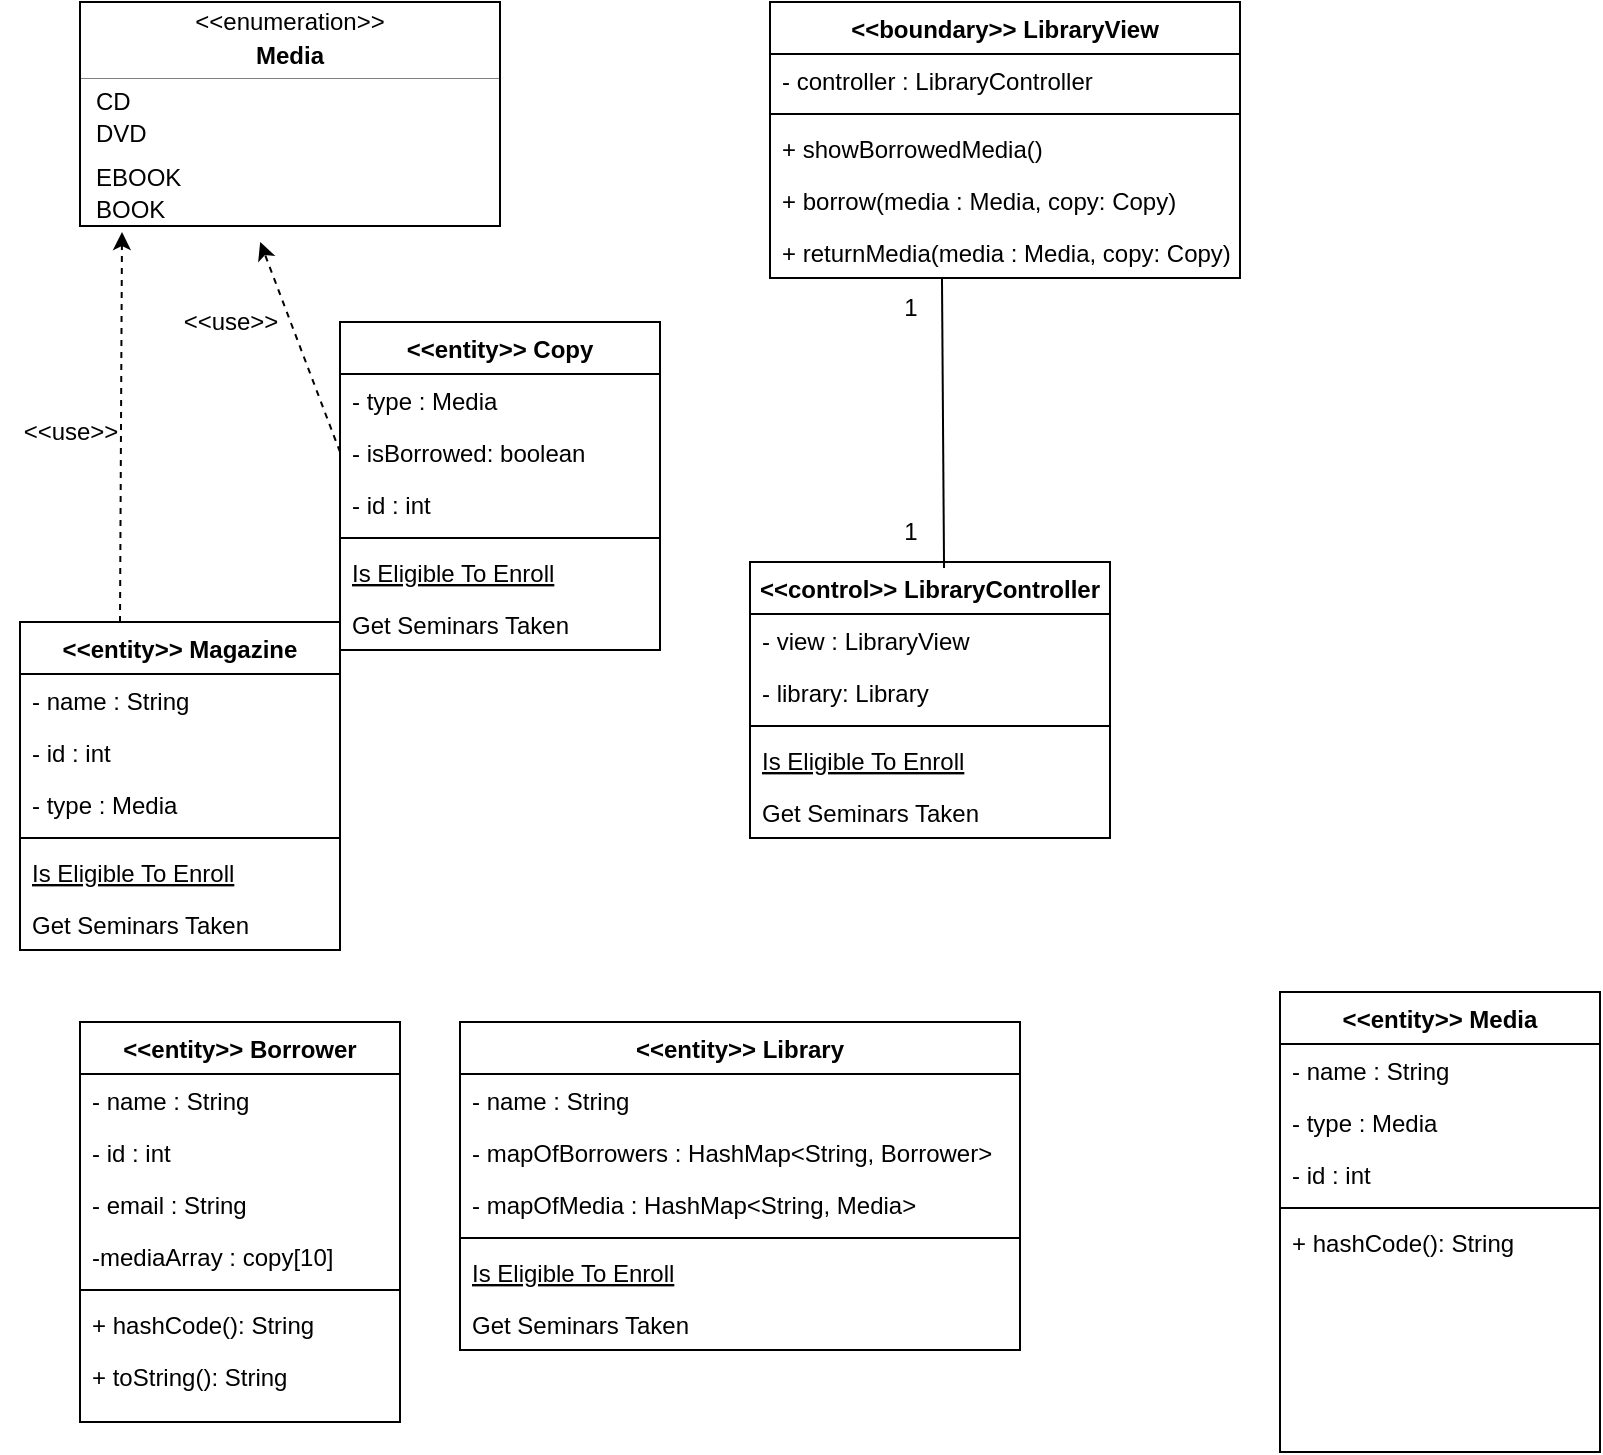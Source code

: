 <mxfile version="24.7.17">
  <diagram id="C5RBs43oDa-KdzZeNtuy" name="Page-1">
    <mxGraphModel dx="1434" dy="907" grid="1" gridSize="10" guides="1" tooltips="1" connect="1" arrows="1" fold="1" page="1" pageScale="1" pageWidth="827" pageHeight="1169" math="0" shadow="0">
      <root>
        <mxCell id="WIyWlLk6GJQsqaUBKTNV-0" />
        <mxCell id="WIyWlLk6GJQsqaUBKTNV-1" parent="WIyWlLk6GJQsqaUBKTNV-0" />
        <mxCell id="zkfFHV4jXpPFQw0GAbJ--0" value="&lt;&lt;entity&gt;&gt; Borrower" style="swimlane;fontStyle=1;align=center;verticalAlign=top;childLayout=stackLayout;horizontal=1;startSize=26;horizontalStack=0;resizeParent=1;resizeLast=0;collapsible=1;marginBottom=0;rounded=0;shadow=0;strokeWidth=1;" parent="WIyWlLk6GJQsqaUBKTNV-1" vertex="1">
          <mxGeometry x="50" y="540" width="160" height="200" as="geometry">
            <mxRectangle x="160" y="40" width="160" height="26" as="alternateBounds" />
          </mxGeometry>
        </mxCell>
        <mxCell id="zkfFHV4jXpPFQw0GAbJ--1" value="- name : String" style="text;align=left;verticalAlign=top;spacingLeft=4;spacingRight=4;overflow=hidden;rotatable=0;points=[[0,0.5],[1,0.5]];portConstraint=eastwest;" parent="zkfFHV4jXpPFQw0GAbJ--0" vertex="1">
          <mxGeometry y="26" width="160" height="26" as="geometry" />
        </mxCell>
        <mxCell id="zkfFHV4jXpPFQw0GAbJ--2" value="- id : int" style="text;align=left;verticalAlign=top;spacingLeft=4;spacingRight=4;overflow=hidden;rotatable=0;points=[[0,0.5],[1,0.5]];portConstraint=eastwest;rounded=0;shadow=0;html=0;" parent="zkfFHV4jXpPFQw0GAbJ--0" vertex="1">
          <mxGeometry y="52" width="160" height="26" as="geometry" />
        </mxCell>
        <mxCell id="zkfFHV4jXpPFQw0GAbJ--3" value="- email : String" style="text;align=left;verticalAlign=top;spacingLeft=4;spacingRight=4;overflow=hidden;rotatable=0;points=[[0,0.5],[1,0.5]];portConstraint=eastwest;rounded=0;shadow=0;html=0;" parent="zkfFHV4jXpPFQw0GAbJ--0" vertex="1">
          <mxGeometry y="78" width="160" height="26" as="geometry" />
        </mxCell>
        <mxCell id="ma6UMRY66uJNQE9papqi-45" value="-mediaArray : copy[10]" style="text;align=left;verticalAlign=top;spacingLeft=4;spacingRight=4;overflow=hidden;rotatable=0;points=[[0,0.5],[1,0.5]];portConstraint=eastwest;rounded=0;shadow=0;html=0;" parent="zkfFHV4jXpPFQw0GAbJ--0" vertex="1">
          <mxGeometry y="104" width="160" height="26" as="geometry" />
        </mxCell>
        <mxCell id="zkfFHV4jXpPFQw0GAbJ--4" value="" style="line;html=1;strokeWidth=1;align=left;verticalAlign=middle;spacingTop=-1;spacingLeft=3;spacingRight=3;rotatable=0;labelPosition=right;points=[];portConstraint=eastwest;" parent="zkfFHV4jXpPFQw0GAbJ--0" vertex="1">
          <mxGeometry y="130" width="160" height="8" as="geometry" />
        </mxCell>
        <mxCell id="zkfFHV4jXpPFQw0GAbJ--5" value="+ hashCode(): String" style="text;align=left;verticalAlign=top;spacingLeft=4;spacingRight=4;overflow=hidden;rotatable=0;points=[[0,0.5],[1,0.5]];portConstraint=eastwest;" parent="zkfFHV4jXpPFQw0GAbJ--0" vertex="1">
          <mxGeometry y="138" width="160" height="26" as="geometry" />
        </mxCell>
        <mxCell id="9-59tf8qXkFLzuCpbRaP-14" value="+ toString(): String" style="text;align=left;verticalAlign=top;spacingLeft=4;spacingRight=4;overflow=hidden;rotatable=0;points=[[0,0.5],[1,0.5]];portConstraint=eastwest;" vertex="1" parent="zkfFHV4jXpPFQw0GAbJ--0">
          <mxGeometry y="164" width="160" height="26" as="geometry" />
        </mxCell>
        <mxCell id="zkfFHV4jXpPFQw0GAbJ--6" value="&lt;&lt;entity&gt;&gt; Copy" style="swimlane;fontStyle=1;align=center;verticalAlign=top;childLayout=stackLayout;horizontal=1;startSize=26;horizontalStack=0;resizeParent=1;resizeLast=0;collapsible=1;marginBottom=0;rounded=0;shadow=0;strokeWidth=1;" parent="WIyWlLk6GJQsqaUBKTNV-1" vertex="1">
          <mxGeometry x="180" y="190" width="160" height="164" as="geometry">
            <mxRectangle x="130" y="380" width="160" height="26" as="alternateBounds" />
          </mxGeometry>
        </mxCell>
        <mxCell id="zkfFHV4jXpPFQw0GAbJ--7" value="- type : Media" style="text;align=left;verticalAlign=top;spacingLeft=4;spacingRight=4;overflow=hidden;rotatable=0;points=[[0,0.5],[1,0.5]];portConstraint=eastwest;" parent="zkfFHV4jXpPFQw0GAbJ--6" vertex="1">
          <mxGeometry y="26" width="160" height="26" as="geometry" />
        </mxCell>
        <mxCell id="zkfFHV4jXpPFQw0GAbJ--8" value="- isBorrowed: boolean" style="text;align=left;verticalAlign=top;spacingLeft=4;spacingRight=4;overflow=hidden;rotatable=0;points=[[0,0.5],[1,0.5]];portConstraint=eastwest;rounded=0;shadow=0;html=0;" parent="zkfFHV4jXpPFQw0GAbJ--6" vertex="1">
          <mxGeometry y="52" width="160" height="26" as="geometry" />
        </mxCell>
        <mxCell id="9-59tf8qXkFLzuCpbRaP-17" value="- id : int" style="text;align=left;verticalAlign=top;spacingLeft=4;spacingRight=4;overflow=hidden;rotatable=0;points=[[0,0.5],[1,0.5]];portConstraint=eastwest;rounded=0;shadow=0;html=0;" vertex="1" parent="zkfFHV4jXpPFQw0GAbJ--6">
          <mxGeometry y="78" width="160" height="26" as="geometry" />
        </mxCell>
        <mxCell id="zkfFHV4jXpPFQw0GAbJ--9" value="" style="line;html=1;strokeWidth=1;align=left;verticalAlign=middle;spacingTop=-1;spacingLeft=3;spacingRight=3;rotatable=0;labelPosition=right;points=[];portConstraint=eastwest;" parent="zkfFHV4jXpPFQw0GAbJ--6" vertex="1">
          <mxGeometry y="104" width="160" height="8" as="geometry" />
        </mxCell>
        <mxCell id="zkfFHV4jXpPFQw0GAbJ--10" value="Is Eligible To Enroll" style="text;align=left;verticalAlign=top;spacingLeft=4;spacingRight=4;overflow=hidden;rotatable=0;points=[[0,0.5],[1,0.5]];portConstraint=eastwest;fontStyle=4" parent="zkfFHV4jXpPFQw0GAbJ--6" vertex="1">
          <mxGeometry y="112" width="160" height="26" as="geometry" />
        </mxCell>
        <mxCell id="zkfFHV4jXpPFQw0GAbJ--11" value="Get Seminars Taken" style="text;align=left;verticalAlign=top;spacingLeft=4;spacingRight=4;overflow=hidden;rotatable=0;points=[[0,0.5],[1,0.5]];portConstraint=eastwest;" parent="zkfFHV4jXpPFQw0GAbJ--6" vertex="1">
          <mxGeometry y="138" width="160" height="26" as="geometry" />
        </mxCell>
        <mxCell id="ma6UMRY66uJNQE9papqi-0" value="&lt;&lt;entity&gt;&gt; Library" style="swimlane;fontStyle=1;align=center;verticalAlign=top;childLayout=stackLayout;horizontal=1;startSize=26;horizontalStack=0;resizeParent=1;resizeLast=0;collapsible=1;marginBottom=0;rounded=0;shadow=0;strokeWidth=1;" parent="WIyWlLk6GJQsqaUBKTNV-1" vertex="1">
          <mxGeometry x="240" y="540" width="280" height="164" as="geometry">
            <mxRectangle x="130" y="380" width="160" height="26" as="alternateBounds" />
          </mxGeometry>
        </mxCell>
        <mxCell id="ma6UMRY66uJNQE9papqi-1" value="- name : String" style="text;align=left;verticalAlign=top;spacingLeft=4;spacingRight=4;overflow=hidden;rotatable=0;points=[[0,0.5],[1,0.5]];portConstraint=eastwest;" parent="ma6UMRY66uJNQE9papqi-0" vertex="1">
          <mxGeometry y="26" width="280" height="26" as="geometry" />
        </mxCell>
        <mxCell id="9-59tf8qXkFLzuCpbRaP-9" value="- mapOfBorrowers : HashMap&lt;String, Borrower&gt;" style="text;align=left;verticalAlign=top;spacingLeft=4;spacingRight=4;overflow=hidden;rotatable=0;points=[[0,0.5],[1,0.5]];portConstraint=eastwest;rounded=0;shadow=0;html=0;" vertex="1" parent="ma6UMRY66uJNQE9papqi-0">
          <mxGeometry y="52" width="280" height="26" as="geometry" />
        </mxCell>
        <mxCell id="ma6UMRY66uJNQE9papqi-2" value="- mapOfMedia : HashMap&lt;String, Media&gt;" style="text;align=left;verticalAlign=top;spacingLeft=4;spacingRight=4;overflow=hidden;rotatable=0;points=[[0,0.5],[1,0.5]];portConstraint=eastwest;rounded=0;shadow=0;html=0;" parent="ma6UMRY66uJNQE9papqi-0" vertex="1">
          <mxGeometry y="78" width="280" height="26" as="geometry" />
        </mxCell>
        <mxCell id="ma6UMRY66uJNQE9papqi-3" value="" style="line;html=1;strokeWidth=1;align=left;verticalAlign=middle;spacingTop=-1;spacingLeft=3;spacingRight=3;rotatable=0;labelPosition=right;points=[];portConstraint=eastwest;" parent="ma6UMRY66uJNQE9papqi-0" vertex="1">
          <mxGeometry y="104" width="280" height="8" as="geometry" />
        </mxCell>
        <mxCell id="ma6UMRY66uJNQE9papqi-4" value="Is Eligible To Enroll" style="text;align=left;verticalAlign=top;spacingLeft=4;spacingRight=4;overflow=hidden;rotatable=0;points=[[0,0.5],[1,0.5]];portConstraint=eastwest;fontStyle=4" parent="ma6UMRY66uJNQE9papqi-0" vertex="1">
          <mxGeometry y="112" width="280" height="26" as="geometry" />
        </mxCell>
        <mxCell id="ma6UMRY66uJNQE9papqi-5" value="Get Seminars Taken" style="text;align=left;verticalAlign=top;spacingLeft=4;spacingRight=4;overflow=hidden;rotatable=0;points=[[0,0.5],[1,0.5]];portConstraint=eastwest;" parent="ma6UMRY66uJNQE9papqi-0" vertex="1">
          <mxGeometry y="138" width="280" height="26" as="geometry" />
        </mxCell>
        <mxCell id="ma6UMRY66uJNQE9papqi-6" value="&lt;&lt;control&gt;&gt; LibraryController" style="swimlane;fontStyle=1;align=center;verticalAlign=top;childLayout=stackLayout;horizontal=1;startSize=26;horizontalStack=0;resizeParent=1;resizeLast=0;collapsible=1;marginBottom=0;rounded=0;shadow=0;strokeWidth=1;" parent="WIyWlLk6GJQsqaUBKTNV-1" vertex="1">
          <mxGeometry x="385" y="310" width="180" height="138" as="geometry">
            <mxRectangle x="130" y="380" width="160" height="26" as="alternateBounds" />
          </mxGeometry>
        </mxCell>
        <mxCell id="ma6UMRY66uJNQE9papqi-7" value="- view : LibraryView" style="text;align=left;verticalAlign=top;spacingLeft=4;spacingRight=4;overflow=hidden;rotatable=0;points=[[0,0.5],[1,0.5]];portConstraint=eastwest;" parent="ma6UMRY66uJNQE9papqi-6" vertex="1">
          <mxGeometry y="26" width="180" height="26" as="geometry" />
        </mxCell>
        <mxCell id="ma6UMRY66uJNQE9papqi-8" value="- library: Library" style="text;align=left;verticalAlign=top;spacingLeft=4;spacingRight=4;overflow=hidden;rotatable=0;points=[[0,0.5],[1,0.5]];portConstraint=eastwest;rounded=0;shadow=0;html=0;" parent="ma6UMRY66uJNQE9papqi-6" vertex="1">
          <mxGeometry y="52" width="180" height="26" as="geometry" />
        </mxCell>
        <mxCell id="ma6UMRY66uJNQE9papqi-9" value="" style="line;html=1;strokeWidth=1;align=left;verticalAlign=middle;spacingTop=-1;spacingLeft=3;spacingRight=3;rotatable=0;labelPosition=right;points=[];portConstraint=eastwest;" parent="ma6UMRY66uJNQE9papqi-6" vertex="1">
          <mxGeometry y="78" width="180" height="8" as="geometry" />
        </mxCell>
        <mxCell id="ma6UMRY66uJNQE9papqi-10" value="Is Eligible To Enroll" style="text;align=left;verticalAlign=top;spacingLeft=4;spacingRight=4;overflow=hidden;rotatable=0;points=[[0,0.5],[1,0.5]];portConstraint=eastwest;fontStyle=4" parent="ma6UMRY66uJNQE9papqi-6" vertex="1">
          <mxGeometry y="86" width="180" height="26" as="geometry" />
        </mxCell>
        <mxCell id="ma6UMRY66uJNQE9papqi-11" value="Get Seminars Taken" style="text;align=left;verticalAlign=top;spacingLeft=4;spacingRight=4;overflow=hidden;rotatable=0;points=[[0,0.5],[1,0.5]];portConstraint=eastwest;" parent="ma6UMRY66uJNQE9papqi-6" vertex="1">
          <mxGeometry y="112" width="180" height="26" as="geometry" />
        </mxCell>
        <mxCell id="ma6UMRY66uJNQE9papqi-12" value="&lt;&lt;boundary&gt;&gt; LibraryView" style="swimlane;fontStyle=1;align=center;verticalAlign=top;childLayout=stackLayout;horizontal=1;startSize=26;horizontalStack=0;resizeParent=1;resizeLast=0;collapsible=1;marginBottom=0;rounded=0;shadow=0;strokeWidth=1;" parent="WIyWlLk6GJQsqaUBKTNV-1" vertex="1">
          <mxGeometry x="395" y="30" width="235" height="138" as="geometry">
            <mxRectangle x="130" y="380" width="160" height="26" as="alternateBounds" />
          </mxGeometry>
        </mxCell>
        <mxCell id="ma6UMRY66uJNQE9papqi-14" value="- controller : LibraryController" style="text;align=left;verticalAlign=top;spacingLeft=4;spacingRight=4;overflow=hidden;rotatable=0;points=[[0,0.5],[1,0.5]];portConstraint=eastwest;rounded=0;shadow=0;html=0;" parent="ma6UMRY66uJNQE9papqi-12" vertex="1">
          <mxGeometry y="26" width="235" height="26" as="geometry" />
        </mxCell>
        <mxCell id="ma6UMRY66uJNQE9papqi-15" value="" style="line;html=1;strokeWidth=1;align=left;verticalAlign=middle;spacingTop=-1;spacingLeft=3;spacingRight=3;rotatable=0;labelPosition=right;points=[];portConstraint=eastwest;" parent="ma6UMRY66uJNQE9papqi-12" vertex="1">
          <mxGeometry y="52" width="235" height="8" as="geometry" />
        </mxCell>
        <mxCell id="ma6UMRY66uJNQE9papqi-17" value="+ showBorrowedMedia()" style="text;align=left;verticalAlign=top;spacingLeft=4;spacingRight=4;overflow=hidden;rotatable=0;points=[[0,0.5],[1,0.5]];portConstraint=eastwest;" parent="ma6UMRY66uJNQE9papqi-12" vertex="1">
          <mxGeometry y="60" width="235" height="26" as="geometry" />
        </mxCell>
        <mxCell id="9-59tf8qXkFLzuCpbRaP-13" value="+ borrow(media : Media, copy: Copy)" style="text;align=left;verticalAlign=top;spacingLeft=4;spacingRight=4;overflow=hidden;rotatable=0;points=[[0,0.5],[1,0.5]];portConstraint=eastwest;" vertex="1" parent="ma6UMRY66uJNQE9papqi-12">
          <mxGeometry y="86" width="235" height="26" as="geometry" />
        </mxCell>
        <mxCell id="9-59tf8qXkFLzuCpbRaP-16" value="+ returnMedia(media : Media, copy: Copy)" style="text;align=left;verticalAlign=top;spacingLeft=4;spacingRight=4;overflow=hidden;rotatable=0;points=[[0,0.5],[1,0.5]];portConstraint=eastwest;" vertex="1" parent="ma6UMRY66uJNQE9papqi-12">
          <mxGeometry y="112" width="235" height="26" as="geometry" />
        </mxCell>
        <mxCell id="ma6UMRY66uJNQE9papqi-19" value="&lt;&lt;entity&gt;&gt; Media" style="swimlane;fontStyle=1;align=center;verticalAlign=top;childLayout=stackLayout;horizontal=1;startSize=26;horizontalStack=0;resizeParent=1;resizeLast=0;collapsible=1;marginBottom=0;rounded=0;shadow=0;strokeWidth=1;" parent="WIyWlLk6GJQsqaUBKTNV-1" vertex="1">
          <mxGeometry x="650" y="525" width="160" height="230" as="geometry">
            <mxRectangle x="130" y="380" width="160" height="26" as="alternateBounds" />
          </mxGeometry>
        </mxCell>
        <mxCell id="ma6UMRY66uJNQE9papqi-20" value="- name : String" style="text;align=left;verticalAlign=top;spacingLeft=4;spacingRight=4;overflow=hidden;rotatable=0;points=[[0,0.5],[1,0.5]];portConstraint=eastwest;" parent="ma6UMRY66uJNQE9papqi-19" vertex="1">
          <mxGeometry y="26" width="160" height="26" as="geometry" />
        </mxCell>
        <mxCell id="ma6UMRY66uJNQE9papqi-21" value="- type : Media" style="text;align=left;verticalAlign=top;spacingLeft=4;spacingRight=4;overflow=hidden;rotatable=0;points=[[0,0.5],[1,0.5]];portConstraint=eastwest;rounded=0;shadow=0;html=0;" parent="ma6UMRY66uJNQE9papqi-19" vertex="1">
          <mxGeometry y="52" width="160" height="26" as="geometry" />
        </mxCell>
        <mxCell id="ma6UMRY66uJNQE9papqi-43" value="- id : int" style="text;align=left;verticalAlign=top;spacingLeft=4;spacingRight=4;overflow=hidden;rotatable=0;points=[[0,0.5],[1,0.5]];portConstraint=eastwest;rounded=0;shadow=0;html=0;" parent="ma6UMRY66uJNQE9papqi-19" vertex="1">
          <mxGeometry y="78" width="160" height="26" as="geometry" />
        </mxCell>
        <mxCell id="ma6UMRY66uJNQE9papqi-22" value="" style="line;html=1;strokeWidth=1;align=left;verticalAlign=middle;spacingTop=-1;spacingLeft=3;spacingRight=3;rotatable=0;labelPosition=right;points=[];portConstraint=eastwest;" parent="ma6UMRY66uJNQE9papqi-19" vertex="1">
          <mxGeometry y="104" width="160" height="8" as="geometry" />
        </mxCell>
        <mxCell id="9-59tf8qXkFLzuCpbRaP-10" value="+ hashCode(): String" style="text;align=left;verticalAlign=top;spacingLeft=4;spacingRight=4;overflow=hidden;rotatable=0;points=[[0,0.5],[1,0.5]];portConstraint=eastwest;rounded=0;shadow=0;html=0;" vertex="1" parent="ma6UMRY66uJNQE9papqi-19">
          <mxGeometry y="112" width="160" height="26" as="geometry" />
        </mxCell>
        <mxCell id="ma6UMRY66uJNQE9papqi-25" value="&lt;&lt;entity&gt;&gt; Magazine" style="swimlane;fontStyle=1;align=center;verticalAlign=top;childLayout=stackLayout;horizontal=1;startSize=26;horizontalStack=0;resizeParent=1;resizeLast=0;collapsible=1;marginBottom=0;rounded=0;shadow=0;strokeWidth=1;" parent="WIyWlLk6GJQsqaUBKTNV-1" vertex="1">
          <mxGeometry x="20" y="340" width="160" height="164" as="geometry">
            <mxRectangle x="130" y="380" width="160" height="26" as="alternateBounds" />
          </mxGeometry>
        </mxCell>
        <mxCell id="ma6UMRY66uJNQE9papqi-26" value="- name : String" style="text;align=left;verticalAlign=top;spacingLeft=4;spacingRight=4;overflow=hidden;rotatable=0;points=[[0,0.5],[1,0.5]];portConstraint=eastwest;" parent="ma6UMRY66uJNQE9papqi-25" vertex="1">
          <mxGeometry y="26" width="160" height="26" as="geometry" />
        </mxCell>
        <mxCell id="ma6UMRY66uJNQE9papqi-27" value="- id : int" style="text;align=left;verticalAlign=top;spacingLeft=4;spacingRight=4;overflow=hidden;rotatable=0;points=[[0,0.5],[1,0.5]];portConstraint=eastwest;rounded=0;shadow=0;html=0;" parent="ma6UMRY66uJNQE9papqi-25" vertex="1">
          <mxGeometry y="52" width="160" height="26" as="geometry" />
        </mxCell>
        <mxCell id="9-59tf8qXkFLzuCpbRaP-15" value="- type : Media" style="text;align=left;verticalAlign=top;spacingLeft=4;spacingRight=4;overflow=hidden;rotatable=0;points=[[0,0.5],[1,0.5]];portConstraint=eastwest;rounded=0;shadow=0;html=0;" vertex="1" parent="ma6UMRY66uJNQE9papqi-25">
          <mxGeometry y="78" width="160" height="26" as="geometry" />
        </mxCell>
        <mxCell id="ma6UMRY66uJNQE9papqi-28" value="" style="line;html=1;strokeWidth=1;align=left;verticalAlign=middle;spacingTop=-1;spacingLeft=3;spacingRight=3;rotatable=0;labelPosition=right;points=[];portConstraint=eastwest;" parent="ma6UMRY66uJNQE9papqi-25" vertex="1">
          <mxGeometry y="104" width="160" height="8" as="geometry" />
        </mxCell>
        <mxCell id="ma6UMRY66uJNQE9papqi-29" value="Is Eligible To Enroll" style="text;align=left;verticalAlign=top;spacingLeft=4;spacingRight=4;overflow=hidden;rotatable=0;points=[[0,0.5],[1,0.5]];portConstraint=eastwest;fontStyle=4" parent="ma6UMRY66uJNQE9papqi-25" vertex="1">
          <mxGeometry y="112" width="160" height="26" as="geometry" />
        </mxCell>
        <mxCell id="ma6UMRY66uJNQE9papqi-30" value="Get Seminars Taken" style="text;align=left;verticalAlign=top;spacingLeft=4;spacingRight=4;overflow=hidden;rotatable=0;points=[[0,0.5],[1,0.5]];portConstraint=eastwest;" parent="ma6UMRY66uJNQE9papqi-25" vertex="1">
          <mxGeometry y="138" width="160" height="26" as="geometry" />
        </mxCell>
        <mxCell id="ma6UMRY66uJNQE9papqi-32" value="" style="fontStyle=1;align=center;verticalAlign=middle;childLayout=stackLayout;horizontal=1;horizontalStack=0;resizeParent=1;resizeParentMax=0;resizeLast=0;marginBottom=0;" parent="WIyWlLk6GJQsqaUBKTNV-1" vertex="1">
          <mxGeometry x="50" y="30" width="210" height="112" as="geometry" />
        </mxCell>
        <mxCell id="ma6UMRY66uJNQE9papqi-33" value="&amp;lt;&amp;lt;enumeration&amp;gt;&amp;gt;" style="html=1;align=center;spacing=0;verticalAlign=middle;strokeColor=none;fillColor=none;whiteSpace=wrap;" parent="ma6UMRY66uJNQE9papqi-32" vertex="1">
          <mxGeometry width="210" height="20" as="geometry" />
        </mxCell>
        <mxCell id="ma6UMRY66uJNQE9papqi-34" value="Media" style="html=1;align=center;spacing=0;verticalAlign=middle;strokeColor=none;fillColor=none;whiteSpace=wrap;fontStyle=1;" parent="ma6UMRY66uJNQE9papqi-32" vertex="1">
          <mxGeometry y="20" width="210" height="14" as="geometry" />
        </mxCell>
        <mxCell id="ma6UMRY66uJNQE9papqi-35" value="" style="line;strokeWidth=0.25;fillColor=none;align=left;verticalAlign=middle;spacingTop=-1;spacingLeft=3;spacingRight=3;rotatable=0;labelPosition=right;points=[];portConstraint=eastwest;" parent="ma6UMRY66uJNQE9papqi-32" vertex="1">
          <mxGeometry y="34" width="210" height="8" as="geometry" />
        </mxCell>
        <mxCell id="ma6UMRY66uJNQE9papqi-36" value="CD" style="html=1;align=left;spacing=0;spacingLeft=8;verticalAlign=middle;strokeColor=none;fillColor=none;whiteSpace=wrap;" parent="ma6UMRY66uJNQE9papqi-32" vertex="1">
          <mxGeometry y="42" width="210" height="16" as="geometry" />
        </mxCell>
        <mxCell id="ma6UMRY66uJNQE9papqi-37" value="DVD" style="html=1;align=left;spacing=0;spacingLeft=8;verticalAlign=middle;strokeColor=none;fillColor=none;whiteSpace=wrap;" parent="ma6UMRY66uJNQE9papqi-32" vertex="1">
          <mxGeometry y="58" width="210" height="16" as="geometry" />
        </mxCell>
        <mxCell id="ma6UMRY66uJNQE9papqi-38" value="" style="html=1;align=left;spacing=0;spacingLeft=8;verticalAlign=middle;strokeColor=none;fillColor=none;whiteSpace=wrap;" parent="ma6UMRY66uJNQE9papqi-32" vertex="1">
          <mxGeometry y="74" width="210" height="6" as="geometry" />
        </mxCell>
        <mxCell id="9-59tf8qXkFLzuCpbRaP-1" value="EBOOK" style="html=1;align=left;spacing=0;spacingLeft=8;verticalAlign=middle;strokeColor=none;fillColor=none;whiteSpace=wrap;" vertex="1" parent="ma6UMRY66uJNQE9papqi-32">
          <mxGeometry y="80" width="210" height="16" as="geometry" />
        </mxCell>
        <mxCell id="9-59tf8qXkFLzuCpbRaP-2" value="BOOK" style="html=1;align=left;spacing=0;spacingLeft=8;verticalAlign=middle;strokeColor=none;fillColor=none;whiteSpace=wrap;" vertex="1" parent="ma6UMRY66uJNQE9papqi-32">
          <mxGeometry y="96" width="210" height="16" as="geometry" />
        </mxCell>
        <mxCell id="9-59tf8qXkFLzuCpbRaP-3" value="" style="html=1;labelBackgroundColor=#ffffff;startArrow=none;startFill=0;startSize=6;endArrow=classic;endFill=1;endSize=6;jettySize=auto;orthogonalLoop=1;strokeWidth=1;dashed=1;fontSize=14;rounded=0;exitX=0;exitY=0.5;exitDx=0;exitDy=0;entryX=0.429;entryY=1.5;entryDx=0;entryDy=0;entryPerimeter=0;" edge="1" parent="WIyWlLk6GJQsqaUBKTNV-1" source="zkfFHV4jXpPFQw0GAbJ--8" target="9-59tf8qXkFLzuCpbRaP-2">
          <mxGeometry width="60" height="60" relative="1" as="geometry">
            <mxPoint x="70" y="280" as="sourcePoint" />
            <mxPoint x="130" y="220" as="targetPoint" />
          </mxGeometry>
        </mxCell>
        <mxCell id="9-59tf8qXkFLzuCpbRaP-4" value="&amp;lt;&amp;lt;use&amp;gt;&amp;gt;" style="text;html=1;align=center;verticalAlign=middle;resizable=0;points=[];autosize=1;strokeColor=none;fillColor=none;" vertex="1" parent="WIyWlLk6GJQsqaUBKTNV-1">
          <mxGeometry x="90" y="175" width="70" height="30" as="geometry" />
        </mxCell>
        <mxCell id="9-59tf8qXkFLzuCpbRaP-6" value="" style="endArrow=none;html=1;rounded=0;exitX=0.539;exitY=0.022;exitDx=0;exitDy=0;exitPerimeter=0;entryX=1.033;entryY=0;entryDx=0;entryDy=0;entryPerimeter=0;" edge="1" parent="WIyWlLk6GJQsqaUBKTNV-1" source="ma6UMRY66uJNQE9papqi-6" target="9-59tf8qXkFLzuCpbRaP-8">
          <mxGeometry width="50" height="50" relative="1" as="geometry">
            <mxPoint x="430" y="298" as="sourcePoint" />
            <mxPoint x="480" y="248" as="targetPoint" />
          </mxGeometry>
        </mxCell>
        <mxCell id="9-59tf8qXkFLzuCpbRaP-7" value="1" style="text;html=1;align=center;verticalAlign=middle;resizable=0;points=[];autosize=1;strokeColor=none;fillColor=none;" vertex="1" parent="WIyWlLk6GJQsqaUBKTNV-1">
          <mxGeometry x="450" y="280" width="30" height="30" as="geometry" />
        </mxCell>
        <mxCell id="9-59tf8qXkFLzuCpbRaP-8" value="1" style="text;html=1;align=center;verticalAlign=middle;resizable=0;points=[];autosize=1;strokeColor=none;fillColor=none;" vertex="1" parent="WIyWlLk6GJQsqaUBKTNV-1">
          <mxGeometry x="450" y="168" width="30" height="30" as="geometry" />
        </mxCell>
        <mxCell id="9-59tf8qXkFLzuCpbRaP-11" value="" style="html=1;labelBackgroundColor=#ffffff;startArrow=none;startFill=0;startSize=6;endArrow=classic;endFill=1;endSize=6;jettySize=auto;orthogonalLoop=1;strokeWidth=1;dashed=1;fontSize=14;rounded=0;exitX=0;exitY=0.5;exitDx=0;exitDy=0;entryX=0.1;entryY=1.188;entryDx=0;entryDy=0;entryPerimeter=0;" edge="1" parent="WIyWlLk6GJQsqaUBKTNV-1" target="9-59tf8qXkFLzuCpbRaP-2">
          <mxGeometry width="60" height="60" relative="1" as="geometry">
            <mxPoint x="70" y="340" as="sourcePoint" />
            <mxPoint x="30" y="235" as="targetPoint" />
          </mxGeometry>
        </mxCell>
        <mxCell id="9-59tf8qXkFLzuCpbRaP-12" value="&amp;lt;&amp;lt;use&amp;gt;&amp;gt;" style="text;html=1;align=center;verticalAlign=middle;resizable=0;points=[];autosize=1;strokeColor=none;fillColor=none;" vertex="1" parent="WIyWlLk6GJQsqaUBKTNV-1">
          <mxGeometry x="10" y="230" width="70" height="30" as="geometry" />
        </mxCell>
      </root>
    </mxGraphModel>
  </diagram>
</mxfile>
